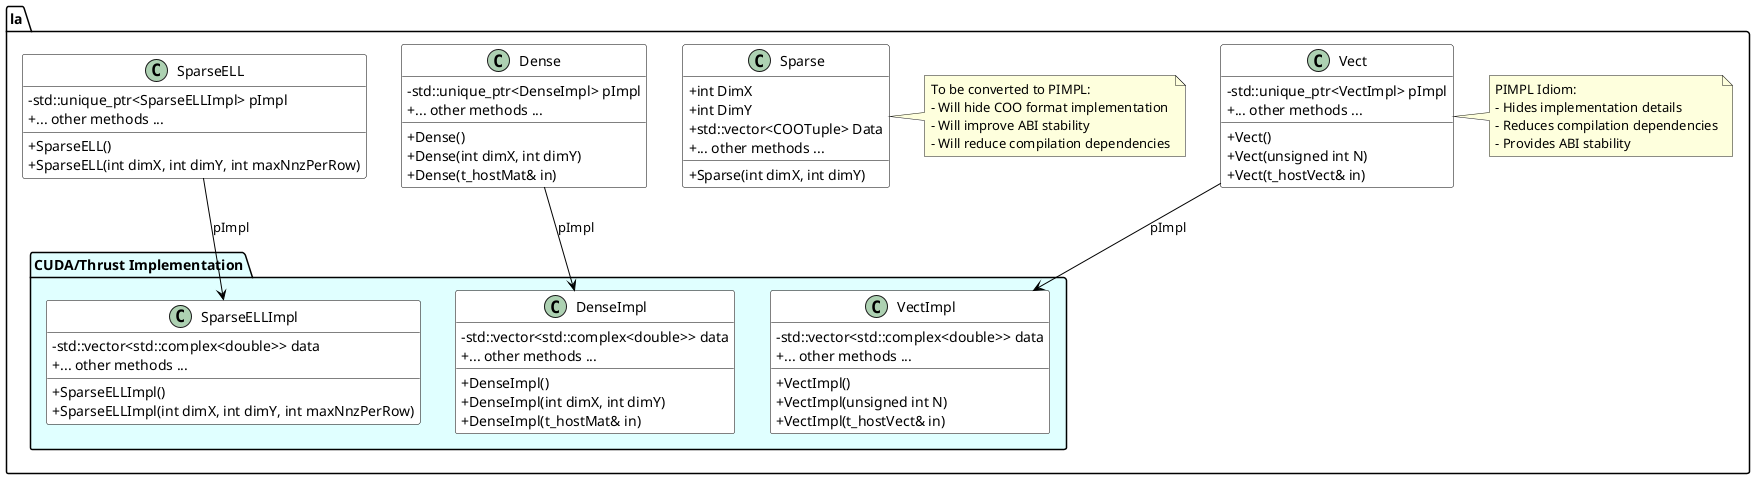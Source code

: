 @startuml Matrix Classes PIMPL Structure

' Style settings
skinparam classAttributeIconSize 0
skinparam class {
    BackgroundColor White
    ArrowColor Black
    BorderColor Black
}

package "la" {
    package "CUDA/Thrust Implementation" as cuda #LightCyan {
        ' Vect class (existing PIMPL)
        class VectImpl {
            - std::vector<std::complex<double>> data
            + VectImpl()
            + VectImpl(unsigned int N)
            + VectImpl(t_hostVect& in)
            + ... other methods ...
        }

        ' Dense class (existing PIMPL)
        class DenseImpl {
            - std::vector<std::complex<double>> data
            + DenseImpl()
            + DenseImpl(int dimX, int dimY)
            + DenseImpl(t_hostMat& in)
            + ... other methods ...
        }

        ' SparseELL class (existing PIMPL)
        class SparseELLImpl {
            - std::vector<std::complex<double>> data
            + SparseELLImpl()
            + SparseELLImpl(int dimX, int dimY, int maxNnzPerRow)
            + ... other methods ...
        }
    }

    class Vect {
        - std::unique_ptr<VectImpl> pImpl
        + Vect()
        + Vect(unsigned int N)
        + Vect(t_hostVect& in)
        + ... other methods ...
    }

    Vect --> VectImpl : pImpl

    note right of Vect
      PIMPL Idiom:
      - Hides implementation details
      - Reduces compilation dependencies
      - Provides ABI stability
    end note

    class Dense {
        - std::unique_ptr<DenseImpl> pImpl
        + Dense()
        + Dense(int dimX, int dimY)
        + Dense(t_hostMat& in)
        + ... other methods ...
    }

    Dense --> DenseImpl : pImpl

    ' Sparse class (to be converted to PIMPL)
    class Sparse {
        + int DimX
        + int DimY
        + std::vector<COOTuple> Data
        + Sparse(int dimX, int dimY)
        + ... other methods ...
    }

    note right of Sparse
      To be converted to PIMPL:
      - Will hide COO format implementation
      - Will improve ABI stability
      - Will reduce compilation dependencies
    end note

    class SparseELL {
        - std::unique_ptr<SparseELLImpl> pImpl
        + SparseELL()
        + SparseELL(int dimX, int dimY, int maxNnzPerRow)
        + ... other methods ...
    }

    SparseELL --> SparseELLImpl : pImpl
}

@enduml
